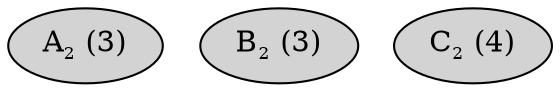 digraph "CMIAUTOMATON2.CMIAUTOMATON2_e1__abc__async"{
rankdir="BT"
1 [label=<A<sub><font point-size="10">2</font></sub> (3)>, style="filled", fillcolor="lightgray"]
2 [label=<B<sub><font point-size="10">2</font></sub> (3)>, style="filled", fillcolor="lightgray"]
3 [label=<C<sub><font point-size="10">2</font></sub> (4)>, style="filled", fillcolor="lightgray"]
}

